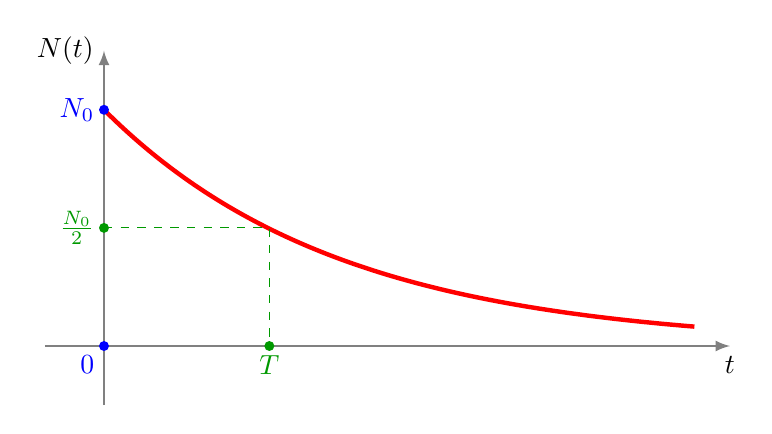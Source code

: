 \begin{tikzpicture}[scale=1.5]

  \draw[->,>=latex,thick,gray] (-0.5,0) -- (5.3,0) node[below,black] {$t$};
  \draw[->,>=latex,thick,gray] (0,-0.5) -- (0,2.5) node[left,black] {$N(t)$};


  \draw[ultra thick, color=red,domain=0:5, smooth,samples=100] plot (\x,{2*exp(-\x*0.5)});

 \fill[blue] (0,0)  circle (1.2pt)  node[below left]  {$0$};

% \draw[thick, color=blue] (0,2)--(1,0) node[pos=0.8, right] {$(T)$};
 \fill[blue] (0,2)  circle (1.2pt) node[below, left]  {$N_0$};
% \fill[blue] (1,0)  circle (1pt) node [below right] {$\tau$};

\draw[dashed, color=green!60!black] (0,1)--(1.4,1)--(1.4,0);
 \fill[green!60!black] (0,1)  circle (1.2pt) node[below, left] {$\frac{N_0}{2}$};
 \fill[green!60!black] (1.4,0)  circle (1.2pt)  node[below]  {$T$};



\end{tikzpicture}
